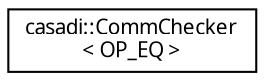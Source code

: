 digraph "Graphical Class Hierarchy"
{
  edge [fontname="FreeSans.ttf",fontsize="10",labelfontname="FreeSans.ttf",labelfontsize="10"];
  node [fontname="FreeSans.ttf",fontsize="10",shape=record];
  rankdir="LR";
  Node1 [label="casadi::CommChecker\l\< OP_EQ \>",height=0.2,width=0.4,color="black", fillcolor="white", style="filled",URL="$db/df1/structcasadi_1_1CommChecker_3_01OP__EQ_01_4.html"];
}
